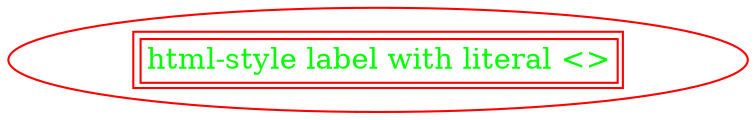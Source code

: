 digraph graph_32
{
	node_32_1
	[
		arbitrary = attribute
		color = red
		fontcolor = green
		label = <<table><tr><td>html-style label with literal &lt;&gt;</td></tr></table>>
	]
}
